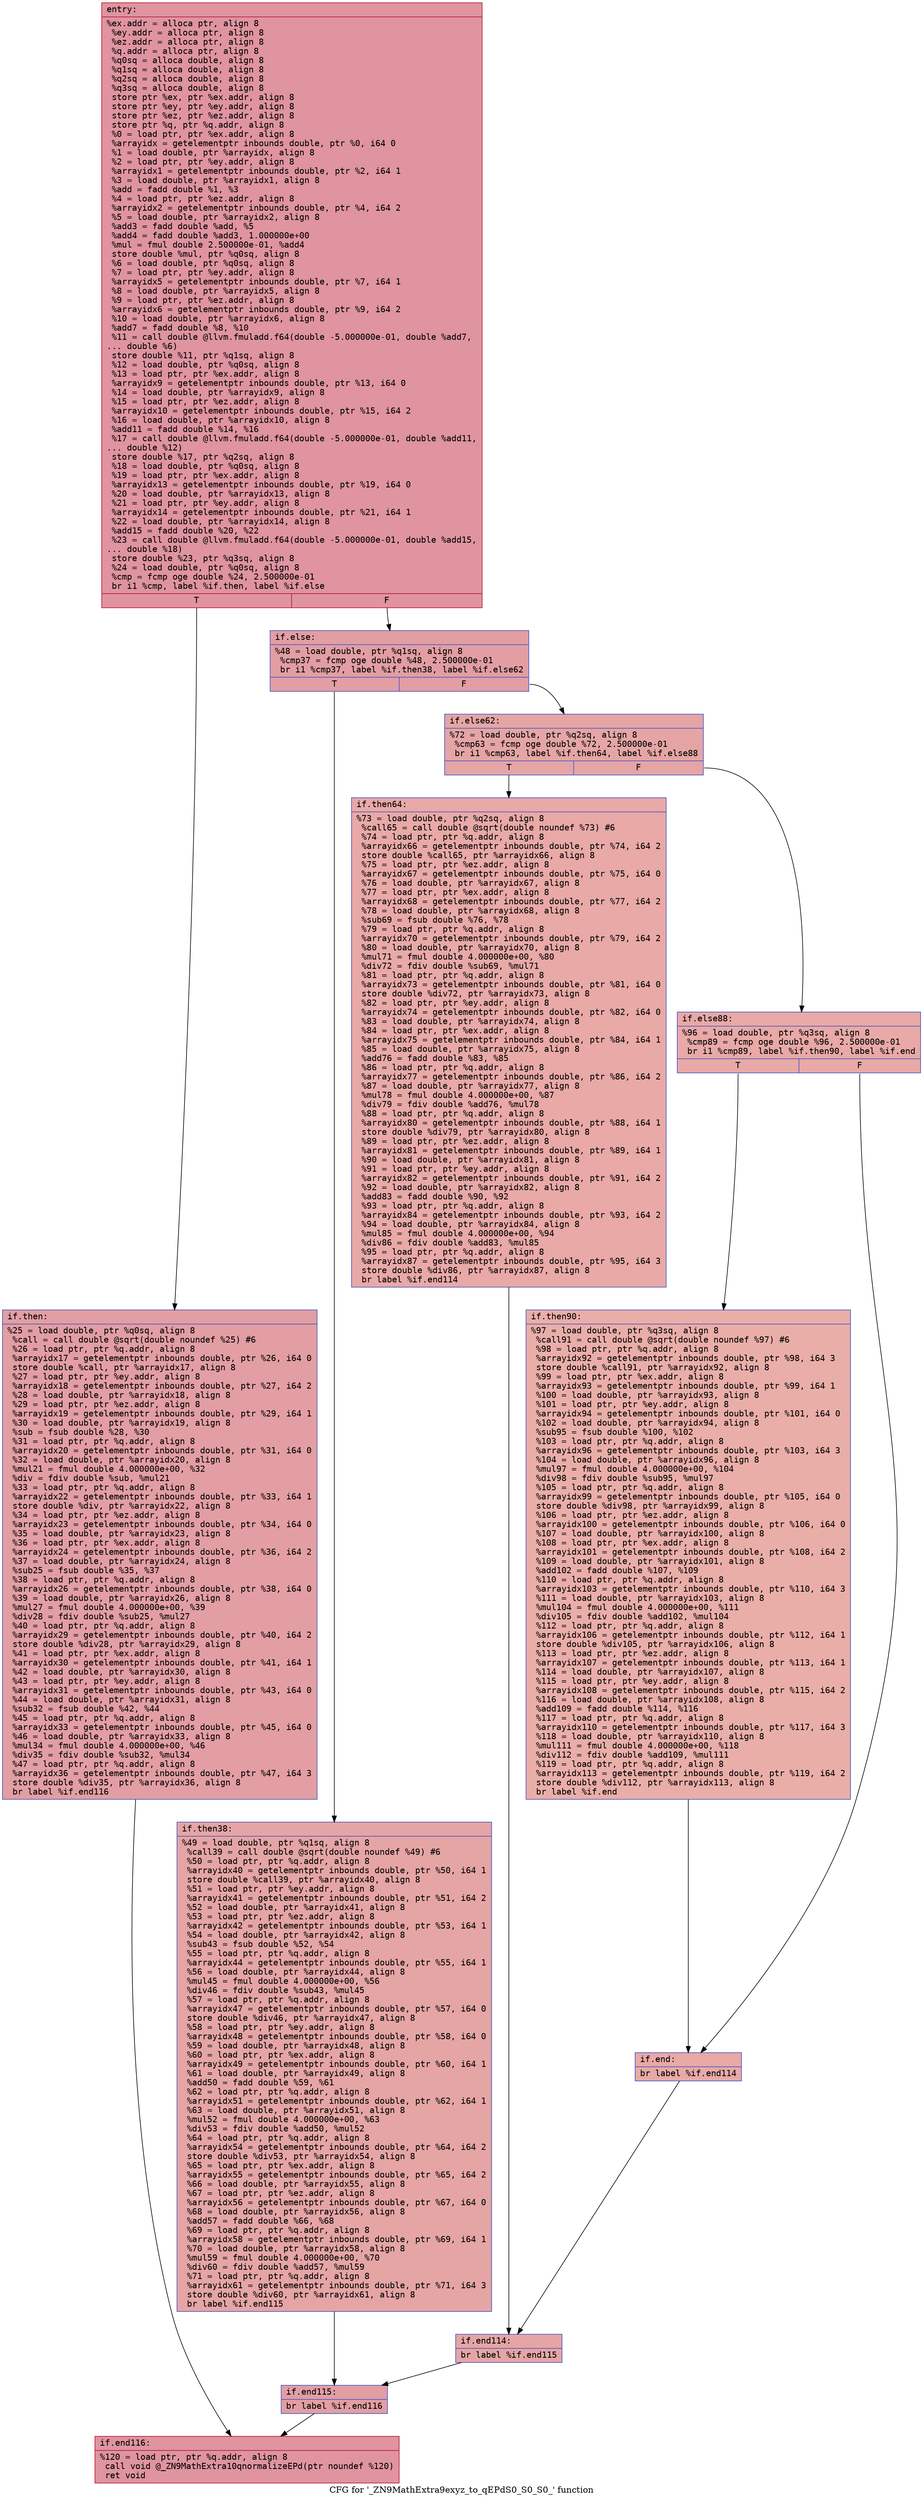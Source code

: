 digraph "CFG for '_ZN9MathExtra9exyz_to_qEPdS0_S0_S0_' function" {
	label="CFG for '_ZN9MathExtra9exyz_to_qEPdS0_S0_S0_' function";

	Node0x558373600380 [shape=record,color="#b70d28ff", style=filled, fillcolor="#b70d2870" fontname="Courier",label="{entry:\l|  %ex.addr = alloca ptr, align 8\l  %ey.addr = alloca ptr, align 8\l  %ez.addr = alloca ptr, align 8\l  %q.addr = alloca ptr, align 8\l  %q0sq = alloca double, align 8\l  %q1sq = alloca double, align 8\l  %q2sq = alloca double, align 8\l  %q3sq = alloca double, align 8\l  store ptr %ex, ptr %ex.addr, align 8\l  store ptr %ey, ptr %ey.addr, align 8\l  store ptr %ez, ptr %ez.addr, align 8\l  store ptr %q, ptr %q.addr, align 8\l  %0 = load ptr, ptr %ex.addr, align 8\l  %arrayidx = getelementptr inbounds double, ptr %0, i64 0\l  %1 = load double, ptr %arrayidx, align 8\l  %2 = load ptr, ptr %ey.addr, align 8\l  %arrayidx1 = getelementptr inbounds double, ptr %2, i64 1\l  %3 = load double, ptr %arrayidx1, align 8\l  %add = fadd double %1, %3\l  %4 = load ptr, ptr %ez.addr, align 8\l  %arrayidx2 = getelementptr inbounds double, ptr %4, i64 2\l  %5 = load double, ptr %arrayidx2, align 8\l  %add3 = fadd double %add, %5\l  %add4 = fadd double %add3, 1.000000e+00\l  %mul = fmul double 2.500000e-01, %add4\l  store double %mul, ptr %q0sq, align 8\l  %6 = load double, ptr %q0sq, align 8\l  %7 = load ptr, ptr %ey.addr, align 8\l  %arrayidx5 = getelementptr inbounds double, ptr %7, i64 1\l  %8 = load double, ptr %arrayidx5, align 8\l  %9 = load ptr, ptr %ez.addr, align 8\l  %arrayidx6 = getelementptr inbounds double, ptr %9, i64 2\l  %10 = load double, ptr %arrayidx6, align 8\l  %add7 = fadd double %8, %10\l  %11 = call double @llvm.fmuladd.f64(double -5.000000e-01, double %add7,\l... double %6)\l  store double %11, ptr %q1sq, align 8\l  %12 = load double, ptr %q0sq, align 8\l  %13 = load ptr, ptr %ex.addr, align 8\l  %arrayidx9 = getelementptr inbounds double, ptr %13, i64 0\l  %14 = load double, ptr %arrayidx9, align 8\l  %15 = load ptr, ptr %ez.addr, align 8\l  %arrayidx10 = getelementptr inbounds double, ptr %15, i64 2\l  %16 = load double, ptr %arrayidx10, align 8\l  %add11 = fadd double %14, %16\l  %17 = call double @llvm.fmuladd.f64(double -5.000000e-01, double %add11,\l... double %12)\l  store double %17, ptr %q2sq, align 8\l  %18 = load double, ptr %q0sq, align 8\l  %19 = load ptr, ptr %ex.addr, align 8\l  %arrayidx13 = getelementptr inbounds double, ptr %19, i64 0\l  %20 = load double, ptr %arrayidx13, align 8\l  %21 = load ptr, ptr %ey.addr, align 8\l  %arrayidx14 = getelementptr inbounds double, ptr %21, i64 1\l  %22 = load double, ptr %arrayidx14, align 8\l  %add15 = fadd double %20, %22\l  %23 = call double @llvm.fmuladd.f64(double -5.000000e-01, double %add15,\l... double %18)\l  store double %23, ptr %q3sq, align 8\l  %24 = load double, ptr %q0sq, align 8\l  %cmp = fcmp oge double %24, 2.500000e-01\l  br i1 %cmp, label %if.then, label %if.else\l|{<s0>T|<s1>F}}"];
	Node0x558373600380:s0 -> Node0x558373605e00[tooltip="entry -> if.then\nProbability 50.00%" ];
	Node0x558373600380:s1 -> Node0x558373605e50[tooltip="entry -> if.else\nProbability 50.00%" ];
	Node0x558373605e00 [shape=record,color="#3d50c3ff", style=filled, fillcolor="#be242e70" fontname="Courier",label="{if.then:\l|  %25 = load double, ptr %q0sq, align 8\l  %call = call double @sqrt(double noundef %25) #6\l  %26 = load ptr, ptr %q.addr, align 8\l  %arrayidx17 = getelementptr inbounds double, ptr %26, i64 0\l  store double %call, ptr %arrayidx17, align 8\l  %27 = load ptr, ptr %ey.addr, align 8\l  %arrayidx18 = getelementptr inbounds double, ptr %27, i64 2\l  %28 = load double, ptr %arrayidx18, align 8\l  %29 = load ptr, ptr %ez.addr, align 8\l  %arrayidx19 = getelementptr inbounds double, ptr %29, i64 1\l  %30 = load double, ptr %arrayidx19, align 8\l  %sub = fsub double %28, %30\l  %31 = load ptr, ptr %q.addr, align 8\l  %arrayidx20 = getelementptr inbounds double, ptr %31, i64 0\l  %32 = load double, ptr %arrayidx20, align 8\l  %mul21 = fmul double 4.000000e+00, %32\l  %div = fdiv double %sub, %mul21\l  %33 = load ptr, ptr %q.addr, align 8\l  %arrayidx22 = getelementptr inbounds double, ptr %33, i64 1\l  store double %div, ptr %arrayidx22, align 8\l  %34 = load ptr, ptr %ez.addr, align 8\l  %arrayidx23 = getelementptr inbounds double, ptr %34, i64 0\l  %35 = load double, ptr %arrayidx23, align 8\l  %36 = load ptr, ptr %ex.addr, align 8\l  %arrayidx24 = getelementptr inbounds double, ptr %36, i64 2\l  %37 = load double, ptr %arrayidx24, align 8\l  %sub25 = fsub double %35, %37\l  %38 = load ptr, ptr %q.addr, align 8\l  %arrayidx26 = getelementptr inbounds double, ptr %38, i64 0\l  %39 = load double, ptr %arrayidx26, align 8\l  %mul27 = fmul double 4.000000e+00, %39\l  %div28 = fdiv double %sub25, %mul27\l  %40 = load ptr, ptr %q.addr, align 8\l  %arrayidx29 = getelementptr inbounds double, ptr %40, i64 2\l  store double %div28, ptr %arrayidx29, align 8\l  %41 = load ptr, ptr %ex.addr, align 8\l  %arrayidx30 = getelementptr inbounds double, ptr %41, i64 1\l  %42 = load double, ptr %arrayidx30, align 8\l  %43 = load ptr, ptr %ey.addr, align 8\l  %arrayidx31 = getelementptr inbounds double, ptr %43, i64 0\l  %44 = load double, ptr %arrayidx31, align 8\l  %sub32 = fsub double %42, %44\l  %45 = load ptr, ptr %q.addr, align 8\l  %arrayidx33 = getelementptr inbounds double, ptr %45, i64 0\l  %46 = load double, ptr %arrayidx33, align 8\l  %mul34 = fmul double 4.000000e+00, %46\l  %div35 = fdiv double %sub32, %mul34\l  %47 = load ptr, ptr %q.addr, align 8\l  %arrayidx36 = getelementptr inbounds double, ptr %47, i64 3\l  store double %div35, ptr %arrayidx36, align 8\l  br label %if.end116\l}"];
	Node0x558373605e00 -> Node0x558373608a10[tooltip="if.then -> if.end116\nProbability 100.00%" ];
	Node0x558373605e50 [shape=record,color="#3d50c3ff", style=filled, fillcolor="#be242e70" fontname="Courier",label="{if.else:\l|  %48 = load double, ptr %q1sq, align 8\l  %cmp37 = fcmp oge double %48, 2.500000e-01\l  br i1 %cmp37, label %if.then38, label %if.else62\l|{<s0>T|<s1>F}}"];
	Node0x558373605e50:s0 -> Node0x558373608c30[tooltip="if.else -> if.then38\nProbability 50.00%" ];
	Node0x558373605e50:s1 -> Node0x558373608cb0[tooltip="if.else -> if.else62\nProbability 50.00%" ];
	Node0x558373608c30 [shape=record,color="#3d50c3ff", style=filled, fillcolor="#c5333470" fontname="Courier",label="{if.then38:\l|  %49 = load double, ptr %q1sq, align 8\l  %call39 = call double @sqrt(double noundef %49) #6\l  %50 = load ptr, ptr %q.addr, align 8\l  %arrayidx40 = getelementptr inbounds double, ptr %50, i64 1\l  store double %call39, ptr %arrayidx40, align 8\l  %51 = load ptr, ptr %ey.addr, align 8\l  %arrayidx41 = getelementptr inbounds double, ptr %51, i64 2\l  %52 = load double, ptr %arrayidx41, align 8\l  %53 = load ptr, ptr %ez.addr, align 8\l  %arrayidx42 = getelementptr inbounds double, ptr %53, i64 1\l  %54 = load double, ptr %arrayidx42, align 8\l  %sub43 = fsub double %52, %54\l  %55 = load ptr, ptr %q.addr, align 8\l  %arrayidx44 = getelementptr inbounds double, ptr %55, i64 1\l  %56 = load double, ptr %arrayidx44, align 8\l  %mul45 = fmul double 4.000000e+00, %56\l  %div46 = fdiv double %sub43, %mul45\l  %57 = load ptr, ptr %q.addr, align 8\l  %arrayidx47 = getelementptr inbounds double, ptr %57, i64 0\l  store double %div46, ptr %arrayidx47, align 8\l  %58 = load ptr, ptr %ey.addr, align 8\l  %arrayidx48 = getelementptr inbounds double, ptr %58, i64 0\l  %59 = load double, ptr %arrayidx48, align 8\l  %60 = load ptr, ptr %ex.addr, align 8\l  %arrayidx49 = getelementptr inbounds double, ptr %60, i64 1\l  %61 = load double, ptr %arrayidx49, align 8\l  %add50 = fadd double %59, %61\l  %62 = load ptr, ptr %q.addr, align 8\l  %arrayidx51 = getelementptr inbounds double, ptr %62, i64 1\l  %63 = load double, ptr %arrayidx51, align 8\l  %mul52 = fmul double 4.000000e+00, %63\l  %div53 = fdiv double %add50, %mul52\l  %64 = load ptr, ptr %q.addr, align 8\l  %arrayidx54 = getelementptr inbounds double, ptr %64, i64 2\l  store double %div53, ptr %arrayidx54, align 8\l  %65 = load ptr, ptr %ex.addr, align 8\l  %arrayidx55 = getelementptr inbounds double, ptr %65, i64 2\l  %66 = load double, ptr %arrayidx55, align 8\l  %67 = load ptr, ptr %ez.addr, align 8\l  %arrayidx56 = getelementptr inbounds double, ptr %67, i64 0\l  %68 = load double, ptr %arrayidx56, align 8\l  %add57 = fadd double %66, %68\l  %69 = load ptr, ptr %q.addr, align 8\l  %arrayidx58 = getelementptr inbounds double, ptr %69, i64 1\l  %70 = load double, ptr %arrayidx58, align 8\l  %mul59 = fmul double 4.000000e+00, %70\l  %div60 = fdiv double %add57, %mul59\l  %71 = load ptr, ptr %q.addr, align 8\l  %arrayidx61 = getelementptr inbounds double, ptr %71, i64 3\l  store double %div60, ptr %arrayidx61, align 8\l  br label %if.end115\l}"];
	Node0x558373608c30 -> Node0x55837360add0[tooltip="if.then38 -> if.end115\nProbability 100.00%" ];
	Node0x558373608cb0 [shape=record,color="#3d50c3ff", style=filled, fillcolor="#c5333470" fontname="Courier",label="{if.else62:\l|  %72 = load double, ptr %q2sq, align 8\l  %cmp63 = fcmp oge double %72, 2.500000e-01\l  br i1 %cmp63, label %if.then64, label %if.else88\l|{<s0>T|<s1>F}}"];
	Node0x558373608cb0:s0 -> Node0x55837360aff0[tooltip="if.else62 -> if.then64\nProbability 50.00%" ];
	Node0x558373608cb0:s1 -> Node0x55837360b070[tooltip="if.else62 -> if.else88\nProbability 50.00%" ];
	Node0x55837360aff0 [shape=record,color="#3d50c3ff", style=filled, fillcolor="#ca3b3770" fontname="Courier",label="{if.then64:\l|  %73 = load double, ptr %q2sq, align 8\l  %call65 = call double @sqrt(double noundef %73) #6\l  %74 = load ptr, ptr %q.addr, align 8\l  %arrayidx66 = getelementptr inbounds double, ptr %74, i64 2\l  store double %call65, ptr %arrayidx66, align 8\l  %75 = load ptr, ptr %ez.addr, align 8\l  %arrayidx67 = getelementptr inbounds double, ptr %75, i64 0\l  %76 = load double, ptr %arrayidx67, align 8\l  %77 = load ptr, ptr %ex.addr, align 8\l  %arrayidx68 = getelementptr inbounds double, ptr %77, i64 2\l  %78 = load double, ptr %arrayidx68, align 8\l  %sub69 = fsub double %76, %78\l  %79 = load ptr, ptr %q.addr, align 8\l  %arrayidx70 = getelementptr inbounds double, ptr %79, i64 2\l  %80 = load double, ptr %arrayidx70, align 8\l  %mul71 = fmul double 4.000000e+00, %80\l  %div72 = fdiv double %sub69, %mul71\l  %81 = load ptr, ptr %q.addr, align 8\l  %arrayidx73 = getelementptr inbounds double, ptr %81, i64 0\l  store double %div72, ptr %arrayidx73, align 8\l  %82 = load ptr, ptr %ey.addr, align 8\l  %arrayidx74 = getelementptr inbounds double, ptr %82, i64 0\l  %83 = load double, ptr %arrayidx74, align 8\l  %84 = load ptr, ptr %ex.addr, align 8\l  %arrayidx75 = getelementptr inbounds double, ptr %84, i64 1\l  %85 = load double, ptr %arrayidx75, align 8\l  %add76 = fadd double %83, %85\l  %86 = load ptr, ptr %q.addr, align 8\l  %arrayidx77 = getelementptr inbounds double, ptr %86, i64 2\l  %87 = load double, ptr %arrayidx77, align 8\l  %mul78 = fmul double 4.000000e+00, %87\l  %div79 = fdiv double %add76, %mul78\l  %88 = load ptr, ptr %q.addr, align 8\l  %arrayidx80 = getelementptr inbounds double, ptr %88, i64 1\l  store double %div79, ptr %arrayidx80, align 8\l  %89 = load ptr, ptr %ez.addr, align 8\l  %arrayidx81 = getelementptr inbounds double, ptr %89, i64 1\l  %90 = load double, ptr %arrayidx81, align 8\l  %91 = load ptr, ptr %ey.addr, align 8\l  %arrayidx82 = getelementptr inbounds double, ptr %91, i64 2\l  %92 = load double, ptr %arrayidx82, align 8\l  %add83 = fadd double %90, %92\l  %93 = load ptr, ptr %q.addr, align 8\l  %arrayidx84 = getelementptr inbounds double, ptr %93, i64 2\l  %94 = load double, ptr %arrayidx84, align 8\l  %mul85 = fmul double 4.000000e+00, %94\l  %div86 = fdiv double %add83, %mul85\l  %95 = load ptr, ptr %q.addr, align 8\l  %arrayidx87 = getelementptr inbounds double, ptr %95, i64 3\l  store double %div86, ptr %arrayidx87, align 8\l  br label %if.end114\l}"];
	Node0x55837360aff0 -> Node0x558373608200[tooltip="if.then64 -> if.end114\nProbability 100.00%" ];
	Node0x55837360b070 [shape=record,color="#3d50c3ff", style=filled, fillcolor="#ca3b3770" fontname="Courier",label="{if.else88:\l|  %96 = load double, ptr %q3sq, align 8\l  %cmp89 = fcmp oge double %96, 2.500000e-01\l  br i1 %cmp89, label %if.then90, label %if.end\l|{<s0>T|<s1>F}}"];
	Node0x55837360b070:s0 -> Node0x558373608420[tooltip="if.else88 -> if.then90\nProbability 50.00%" ];
	Node0x55837360b070:s1 -> Node0x5583736084a0[tooltip="if.else88 -> if.end\nProbability 50.00%" ];
	Node0x558373608420 [shape=record,color="#3d50c3ff", style=filled, fillcolor="#d0473d70" fontname="Courier",label="{if.then90:\l|  %97 = load double, ptr %q3sq, align 8\l  %call91 = call double @sqrt(double noundef %97) #6\l  %98 = load ptr, ptr %q.addr, align 8\l  %arrayidx92 = getelementptr inbounds double, ptr %98, i64 3\l  store double %call91, ptr %arrayidx92, align 8\l  %99 = load ptr, ptr %ex.addr, align 8\l  %arrayidx93 = getelementptr inbounds double, ptr %99, i64 1\l  %100 = load double, ptr %arrayidx93, align 8\l  %101 = load ptr, ptr %ey.addr, align 8\l  %arrayidx94 = getelementptr inbounds double, ptr %101, i64 0\l  %102 = load double, ptr %arrayidx94, align 8\l  %sub95 = fsub double %100, %102\l  %103 = load ptr, ptr %q.addr, align 8\l  %arrayidx96 = getelementptr inbounds double, ptr %103, i64 3\l  %104 = load double, ptr %arrayidx96, align 8\l  %mul97 = fmul double 4.000000e+00, %104\l  %div98 = fdiv double %sub95, %mul97\l  %105 = load ptr, ptr %q.addr, align 8\l  %arrayidx99 = getelementptr inbounds double, ptr %105, i64 0\l  store double %div98, ptr %arrayidx99, align 8\l  %106 = load ptr, ptr %ez.addr, align 8\l  %arrayidx100 = getelementptr inbounds double, ptr %106, i64 0\l  %107 = load double, ptr %arrayidx100, align 8\l  %108 = load ptr, ptr %ex.addr, align 8\l  %arrayidx101 = getelementptr inbounds double, ptr %108, i64 2\l  %109 = load double, ptr %arrayidx101, align 8\l  %add102 = fadd double %107, %109\l  %110 = load ptr, ptr %q.addr, align 8\l  %arrayidx103 = getelementptr inbounds double, ptr %110, i64 3\l  %111 = load double, ptr %arrayidx103, align 8\l  %mul104 = fmul double 4.000000e+00, %111\l  %div105 = fdiv double %add102, %mul104\l  %112 = load ptr, ptr %q.addr, align 8\l  %arrayidx106 = getelementptr inbounds double, ptr %112, i64 1\l  store double %div105, ptr %arrayidx106, align 8\l  %113 = load ptr, ptr %ez.addr, align 8\l  %arrayidx107 = getelementptr inbounds double, ptr %113, i64 1\l  %114 = load double, ptr %arrayidx107, align 8\l  %115 = load ptr, ptr %ey.addr, align 8\l  %arrayidx108 = getelementptr inbounds double, ptr %115, i64 2\l  %116 = load double, ptr %arrayidx108, align 8\l  %add109 = fadd double %114, %116\l  %117 = load ptr, ptr %q.addr, align 8\l  %arrayidx110 = getelementptr inbounds double, ptr %117, i64 3\l  %118 = load double, ptr %arrayidx110, align 8\l  %mul111 = fmul double 4.000000e+00, %118\l  %div112 = fdiv double %add109, %mul111\l  %119 = load ptr, ptr %q.addr, align 8\l  %arrayidx113 = getelementptr inbounds double, ptr %119, i64 2\l  store double %div112, ptr %arrayidx113, align 8\l  br label %if.end\l}"];
	Node0x558373608420 -> Node0x5583736084a0[tooltip="if.then90 -> if.end\nProbability 100.00%" ];
	Node0x5583736084a0 [shape=record,color="#3d50c3ff", style=filled, fillcolor="#ca3b3770" fontname="Courier",label="{if.end:\l|  br label %if.end114\l}"];
	Node0x5583736084a0 -> Node0x558373608200[tooltip="if.end -> if.end114\nProbability 100.00%" ];
	Node0x558373608200 [shape=record,color="#3d50c3ff", style=filled, fillcolor="#c5333470" fontname="Courier",label="{if.end114:\l|  br label %if.end115\l}"];
	Node0x558373608200 -> Node0x55837360add0[tooltip="if.end114 -> if.end115\nProbability 100.00%" ];
	Node0x55837360add0 [shape=record,color="#3d50c3ff", style=filled, fillcolor="#be242e70" fontname="Courier",label="{if.end115:\l|  br label %if.end116\l}"];
	Node0x55837360add0 -> Node0x558373608a10[tooltip="if.end115 -> if.end116\nProbability 100.00%" ];
	Node0x558373608a10 [shape=record,color="#b70d28ff", style=filled, fillcolor="#b70d2870" fontname="Courier",label="{if.end116:\l|  %120 = load ptr, ptr %q.addr, align 8\l  call void @_ZN9MathExtra10qnormalizeEPd(ptr noundef %120)\l  ret void\l}"];
}

